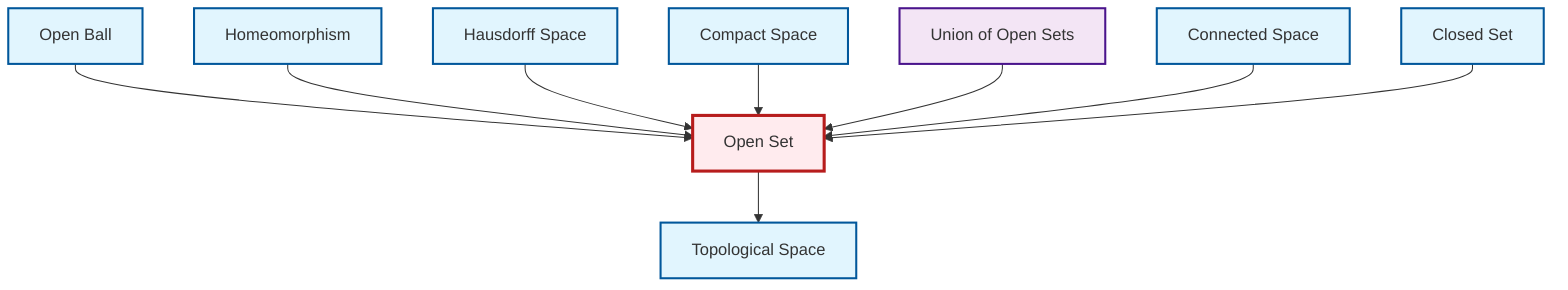 graph TD
    classDef definition fill:#e1f5fe,stroke:#01579b,stroke-width:2px
    classDef theorem fill:#f3e5f5,stroke:#4a148c,stroke-width:2px
    classDef axiom fill:#fff3e0,stroke:#e65100,stroke-width:2px
    classDef example fill:#e8f5e9,stroke:#1b5e20,stroke-width:2px
    classDef current fill:#ffebee,stroke:#b71c1c,stroke-width:3px
    thm-union-open-sets["Union of Open Sets"]:::theorem
    def-connected["Connected Space"]:::definition
    def-open-ball["Open Ball"]:::definition
    def-compact["Compact Space"]:::definition
    def-closed-set["Closed Set"]:::definition
    def-open-set["Open Set"]:::definition
    def-topological-space["Topological Space"]:::definition
    def-hausdorff["Hausdorff Space"]:::definition
    def-homeomorphism["Homeomorphism"]:::definition
    def-open-ball --> def-open-set
    def-homeomorphism --> def-open-set
    def-hausdorff --> def-open-set
    def-compact --> def-open-set
    def-open-set --> def-topological-space
    thm-union-open-sets --> def-open-set
    def-connected --> def-open-set
    def-closed-set --> def-open-set
    class def-open-set current